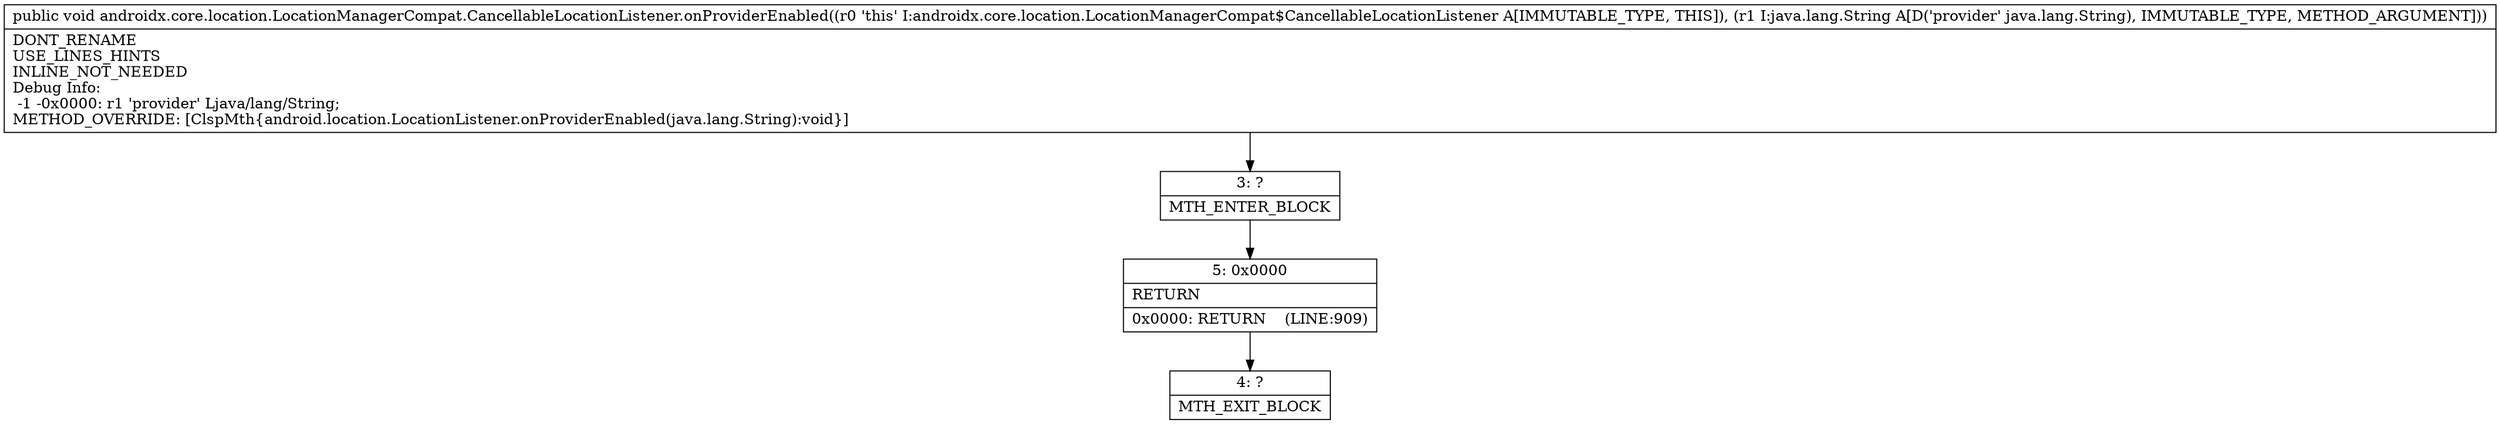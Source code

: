 digraph "CFG forandroidx.core.location.LocationManagerCompat.CancellableLocationListener.onProviderEnabled(Ljava\/lang\/String;)V" {
Node_3 [shape=record,label="{3\:\ ?|MTH_ENTER_BLOCK\l}"];
Node_5 [shape=record,label="{5\:\ 0x0000|RETURN\l|0x0000: RETURN    (LINE:909)\l}"];
Node_4 [shape=record,label="{4\:\ ?|MTH_EXIT_BLOCK\l}"];
MethodNode[shape=record,label="{public void androidx.core.location.LocationManagerCompat.CancellableLocationListener.onProviderEnabled((r0 'this' I:androidx.core.location.LocationManagerCompat$CancellableLocationListener A[IMMUTABLE_TYPE, THIS]), (r1 I:java.lang.String A[D('provider' java.lang.String), IMMUTABLE_TYPE, METHOD_ARGUMENT]))  | DONT_RENAME\lUSE_LINES_HINTS\lINLINE_NOT_NEEDED\lDebug Info:\l  \-1 \-0x0000: r1 'provider' Ljava\/lang\/String;\lMETHOD_OVERRIDE: [ClspMth\{android.location.LocationListener.onProviderEnabled(java.lang.String):void\}]\l}"];
MethodNode -> Node_3;Node_3 -> Node_5;
Node_5 -> Node_4;
}

